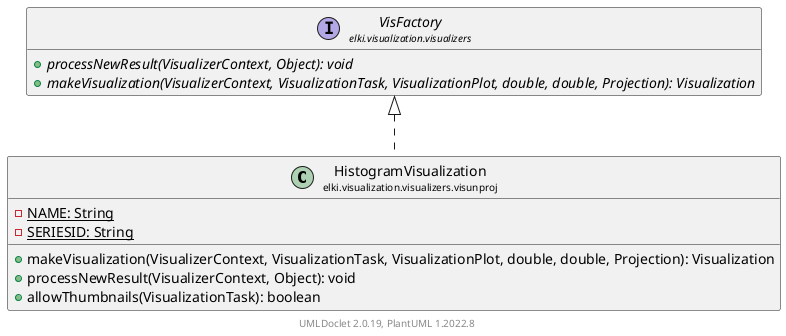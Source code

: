 @startuml
    remove .*\.(Instance|Par|Parameterizer|Factory)$
    set namespaceSeparator none
    hide empty fields
    hide empty methods

    class "<size:14>HistogramVisualization\n<size:10>elki.visualization.visualizers.visunproj" as elki.visualization.visualizers.visunproj.HistogramVisualization [[HistogramVisualization.html]] {
        {static} -NAME: String
        {static} -SERIESID: String
        +makeVisualization(VisualizerContext, VisualizationTask, VisualizationPlot, double, double, Projection): Visualization
        +processNewResult(VisualizerContext, Object): void
        +allowThumbnails(VisualizationTask): boolean
    }

    interface "<size:14>VisFactory\n<size:10>elki.visualization.visualizers" as elki.visualization.visualizers.VisFactory [[../VisFactory.html]] {
        {abstract} +processNewResult(VisualizerContext, Object): void
        {abstract} +makeVisualization(VisualizerContext, VisualizationTask, VisualizationPlot, double, double, Projection): Visualization
    }

    elki.visualization.visualizers.VisFactory <|.. elki.visualization.visualizers.visunproj.HistogramVisualization

    center footer UMLDoclet 2.0.19, PlantUML 1.2022.8
@enduml
